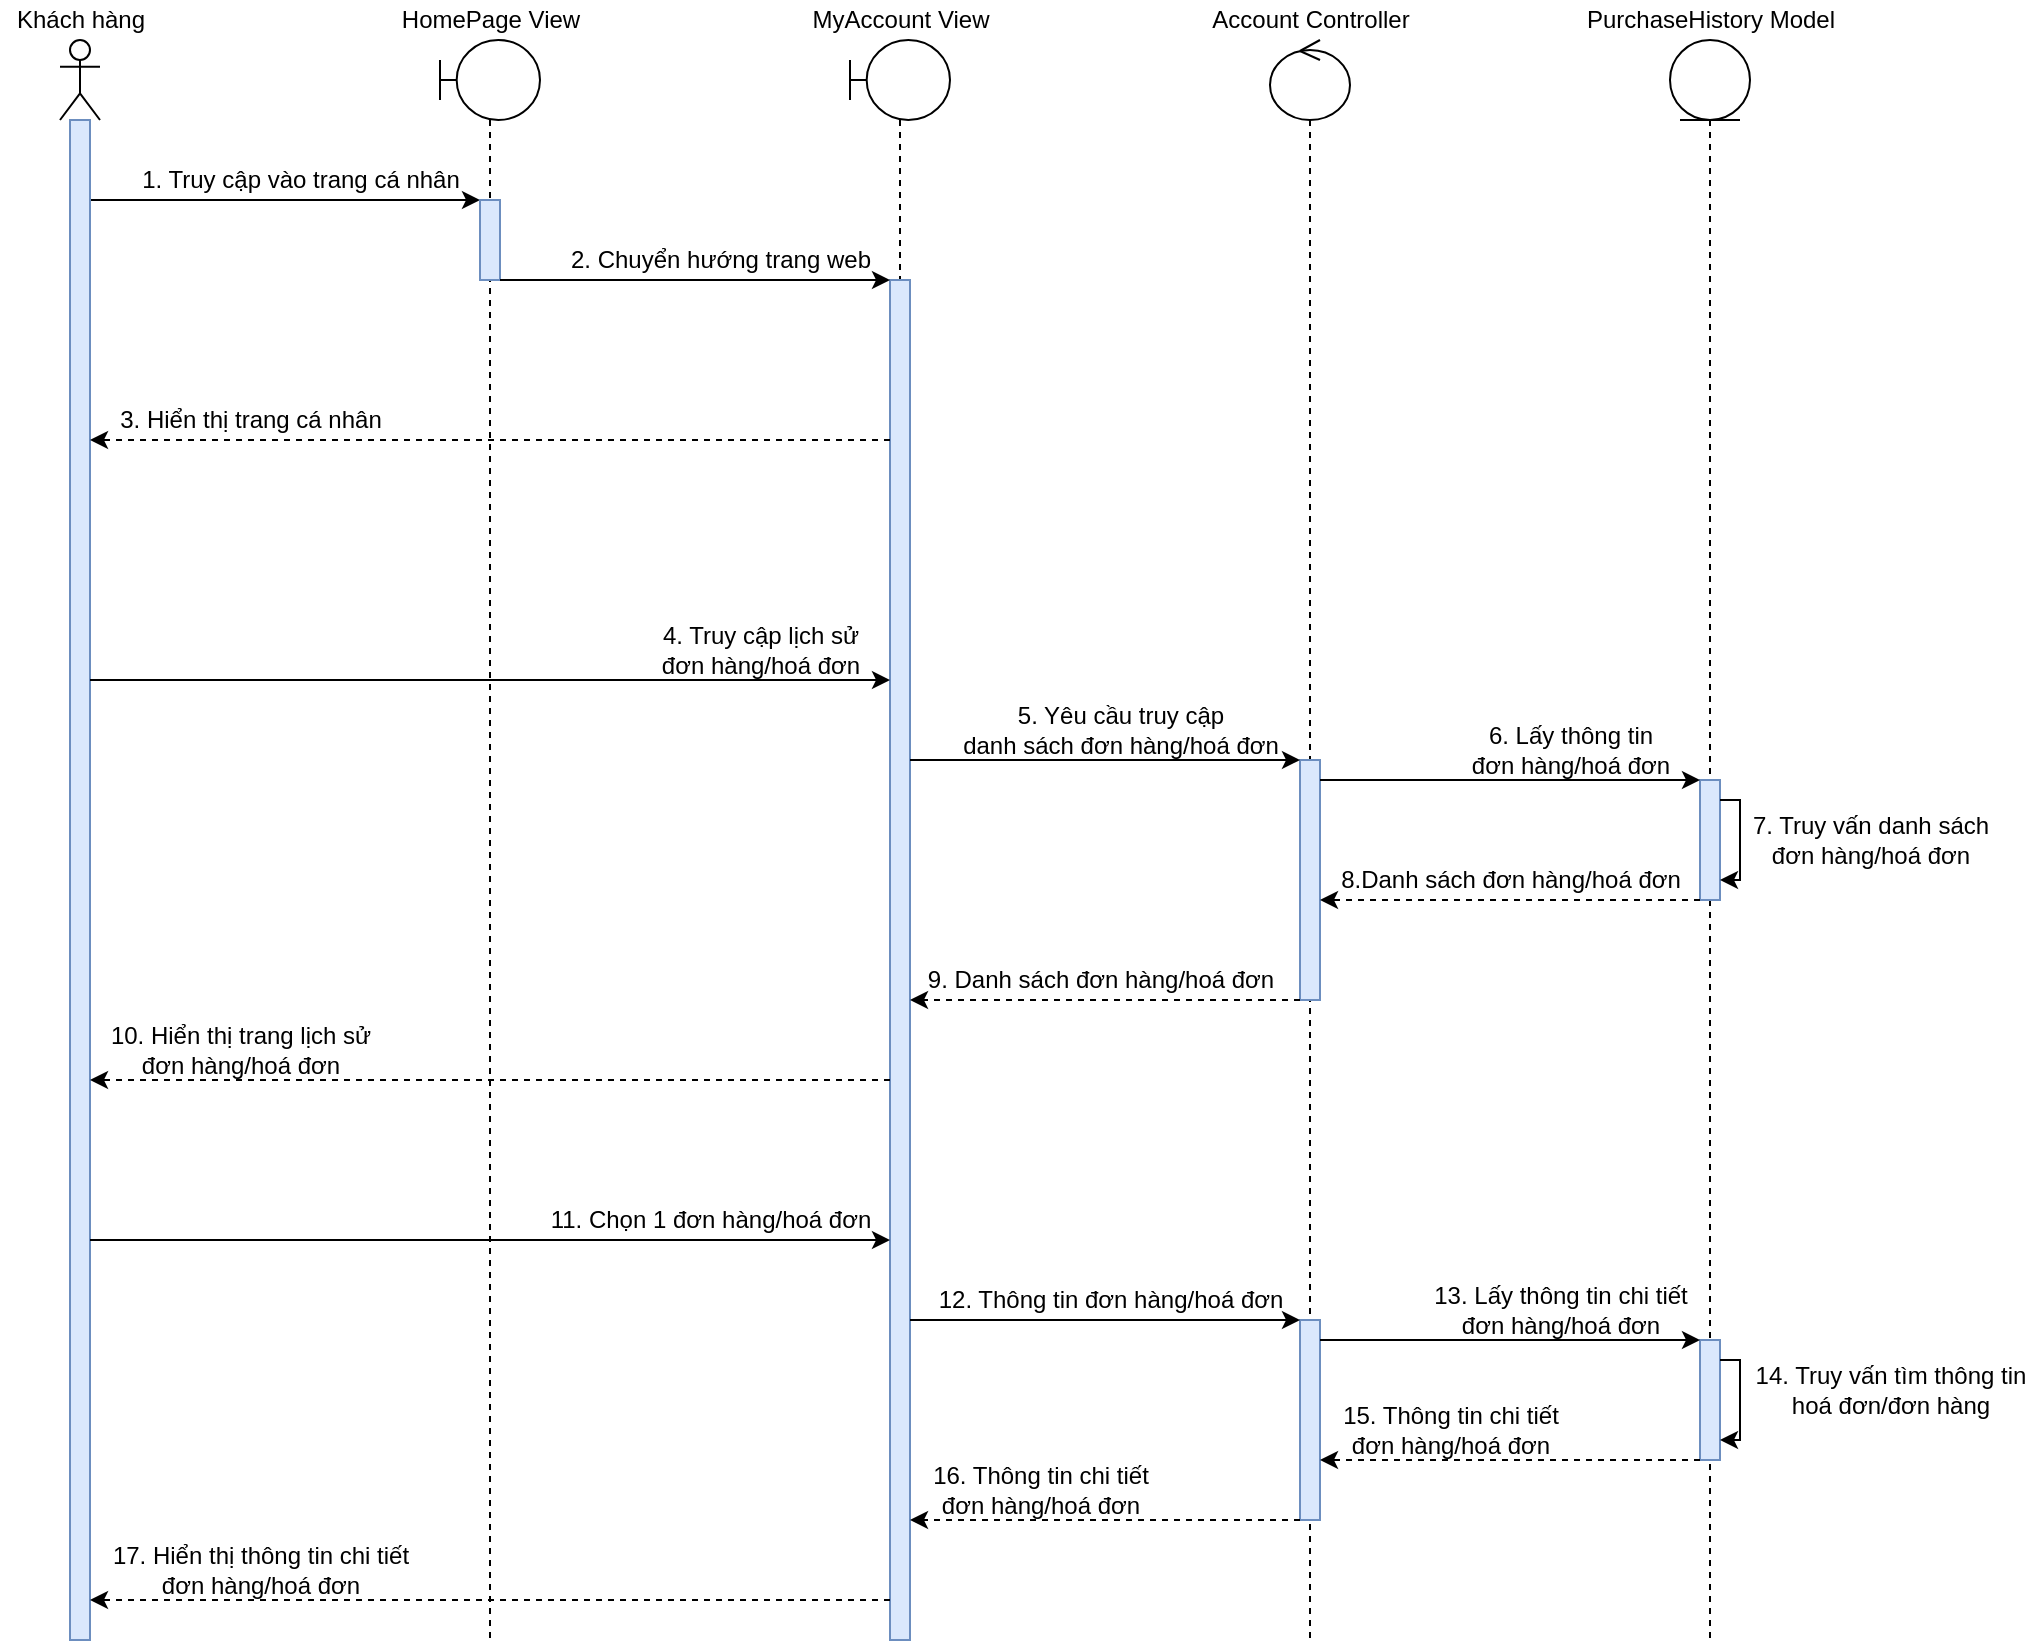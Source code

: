 <mxfile version="16.5.1" type="device"><diagram id="u0hKsZXPfIuquh2E1AJ1" name="Page-1"><mxGraphModel dx="1378" dy="1131" grid="1" gridSize="10" guides="1" tooltips="1" connect="1" arrows="1" fold="1" page="1" pageScale="1" pageWidth="850" pageHeight="1100" math="0" shadow="0"><root><mxCell id="0"/><mxCell id="1" parent="0"/><mxCell id="G7zWwKLsqoeIfqz5v5kH-6" style="edgeStyle=orthogonalEdgeStyle;rounded=0;orthogonalLoop=1;jettySize=auto;html=1;" parent="1" source="pRtw61TDTWOGneY2pAEU-13" target="G7zWwKLsqoeIfqz5v5kH-5" edge="1"><mxGeometry relative="1" as="geometry"><Array as="points"><mxPoint x="250" y="360"/><mxPoint x="250" y="360"/></Array></mxGeometry></mxCell><mxCell id="pRtw61TDTWOGneY2pAEU-13" value="" style="shape=umlLifeline;participant=umlActor;perimeter=lifelinePerimeter;whiteSpace=wrap;html=1;container=1;collapsible=0;recursiveResize=0;verticalAlign=top;spacingTop=36;outlineConnect=0;" parent="1" vertex="1"><mxGeometry x="130" y="280" width="20" height="800" as="geometry"/></mxCell><mxCell id="eI_1PF2VvxfxwendwTuX-1" value="" style="html=1;points=[];perimeter=orthogonalPerimeter;fillColor=#dae8fc;strokeColor=#6c8ebf;" parent="pRtw61TDTWOGneY2pAEU-13" vertex="1"><mxGeometry x="5" y="40" width="10" height="760" as="geometry"/></mxCell><mxCell id="pRtw61TDTWOGneY2pAEU-19" value="Khách hàng" style="text;html=1;align=center;verticalAlign=middle;resizable=0;points=[];autosize=1;strokeColor=none;fillColor=none;" parent="1" vertex="1"><mxGeometry x="100" y="260" width="80" height="20" as="geometry"/></mxCell><mxCell id="pRtw61TDTWOGneY2pAEU-20" value="" style="shape=umlLifeline;participant=umlBoundary;perimeter=lifelinePerimeter;whiteSpace=wrap;html=1;container=1;collapsible=0;recursiveResize=0;verticalAlign=top;spacingTop=36;outlineConnect=0;" parent="1" vertex="1"><mxGeometry x="320" y="280" width="50" height="800" as="geometry"/></mxCell><mxCell id="G7zWwKLsqoeIfqz5v5kH-5" value="" style="html=1;points=[];perimeter=orthogonalPerimeter;fillColor=#dae8fc;strokeColor=#6c8ebf;" parent="pRtw61TDTWOGneY2pAEU-20" vertex="1"><mxGeometry x="20" y="80" width="10" height="40" as="geometry"/></mxCell><mxCell id="pRtw61TDTWOGneY2pAEU-22" value="" style="shape=umlLifeline;participant=umlControl;perimeter=lifelinePerimeter;whiteSpace=wrap;html=1;container=1;collapsible=0;recursiveResize=0;verticalAlign=top;spacingTop=36;outlineConnect=0;" parent="1" vertex="1"><mxGeometry x="735" y="280" width="40" height="800" as="geometry"/></mxCell><mxCell id="G7zWwKLsqoeIfqz5v5kH-18" value="" style="html=1;points=[];perimeter=orthogonalPerimeter;fillColor=#dae8fc;strokeColor=#6c8ebf;" parent="pRtw61TDTWOGneY2pAEU-22" vertex="1"><mxGeometry x="15" y="360" width="10" height="120" as="geometry"/></mxCell><mxCell id="G7zWwKLsqoeIfqz5v5kH-38" value="" style="html=1;points=[];perimeter=orthogonalPerimeter;fillColor=#dae8fc;strokeColor=#6c8ebf;" parent="pRtw61TDTWOGneY2pAEU-22" vertex="1"><mxGeometry x="15" y="640" width="10" height="100" as="geometry"/></mxCell><mxCell id="pRtw61TDTWOGneY2pAEU-23" value="HomePage View" style="text;html=1;align=center;verticalAlign=middle;resizable=0;points=[];autosize=1;strokeColor=none;fillColor=none;" parent="1" vertex="1"><mxGeometry x="295" y="260" width="100" height="20" as="geometry"/></mxCell><mxCell id="pRtw61TDTWOGneY2pAEU-24" value="Account Controller" style="text;html=1;align=center;verticalAlign=middle;resizable=0;points=[];autosize=1;strokeColor=none;fillColor=none;" parent="1" vertex="1"><mxGeometry x="700" y="260" width="110" height="20" as="geometry"/></mxCell><mxCell id="pRtw61TDTWOGneY2pAEU-40" value="" style="shape=umlLifeline;participant=umlEntity;perimeter=lifelinePerimeter;whiteSpace=wrap;html=1;container=1;collapsible=0;recursiveResize=0;verticalAlign=top;spacingTop=36;outlineConnect=0;" parent="1" vertex="1"><mxGeometry x="935" y="280" width="40" height="800" as="geometry"/></mxCell><mxCell id="G7zWwKLsqoeIfqz5v5kH-22" value="" style="html=1;points=[];perimeter=orthogonalPerimeter;fillColor=#dae8fc;strokeColor=#6c8ebf;" parent="pRtw61TDTWOGneY2pAEU-40" vertex="1"><mxGeometry x="15" y="370" width="10" height="60" as="geometry"/></mxCell><mxCell id="G7zWwKLsqoeIfqz5v5kH-26" style="edgeStyle=orthogonalEdgeStyle;rounded=0;orthogonalLoop=1;jettySize=auto;html=1;" parent="pRtw61TDTWOGneY2pAEU-40" source="G7zWwKLsqoeIfqz5v5kH-22" target="G7zWwKLsqoeIfqz5v5kH-22" edge="1"><mxGeometry relative="1" as="geometry"><Array as="points"><mxPoint x="35" y="380"/></Array></mxGeometry></mxCell><mxCell id="G7zWwKLsqoeIfqz5v5kH-41" value="" style="html=1;points=[];perimeter=orthogonalPerimeter;fillColor=#dae8fc;strokeColor=#6c8ebf;" parent="pRtw61TDTWOGneY2pAEU-40" vertex="1"><mxGeometry x="15" y="650" width="10" height="60" as="geometry"/></mxCell><mxCell id="G7zWwKLsqoeIfqz5v5kH-44" style="edgeStyle=orthogonalEdgeStyle;rounded=0;orthogonalLoop=1;jettySize=auto;html=1;" parent="pRtw61TDTWOGneY2pAEU-40" source="G7zWwKLsqoeIfqz5v5kH-41" target="G7zWwKLsqoeIfqz5v5kH-41" edge="1"><mxGeometry relative="1" as="geometry"><Array as="points"><mxPoint x="35" y="660"/></Array></mxGeometry></mxCell><mxCell id="pRtw61TDTWOGneY2pAEU-41" value="PurchaseHistory Model" style="text;html=1;align=center;verticalAlign=middle;resizable=0;points=[];autosize=1;strokeColor=none;fillColor=none;" parent="1" vertex="1"><mxGeometry x="885" y="260" width="140" height="20" as="geometry"/></mxCell><mxCell id="G7zWwKLsqoeIfqz5v5kH-1" value="" style="shape=umlLifeline;participant=umlBoundary;perimeter=lifelinePerimeter;whiteSpace=wrap;html=1;container=1;collapsible=0;recursiveResize=0;verticalAlign=top;spacingTop=36;outlineConnect=0;" parent="1" vertex="1"><mxGeometry x="525" y="280" width="50" height="800" as="geometry"/></mxCell><mxCell id="G7zWwKLsqoeIfqz5v5kH-8" value="" style="html=1;points=[];perimeter=orthogonalPerimeter;fillColor=#dae8fc;strokeColor=#6c8ebf;" parent="G7zWwKLsqoeIfqz5v5kH-1" vertex="1"><mxGeometry x="20" y="120" width="10" height="680" as="geometry"/></mxCell><mxCell id="G7zWwKLsqoeIfqz5v5kH-3" value="MyAccount View" style="text;html=1;align=center;verticalAlign=middle;resizable=0;points=[];autosize=1;strokeColor=none;fillColor=none;" parent="1" vertex="1"><mxGeometry x="500" y="260" width="100" height="20" as="geometry"/></mxCell><mxCell id="G7zWwKLsqoeIfqz5v5kH-7" value="1. Truy cập vào trang cá nhân" style="text;html=1;align=center;verticalAlign=middle;resizable=0;points=[];autosize=1;strokeColor=none;fillColor=none;" parent="1" vertex="1"><mxGeometry x="165" y="340" width="170" height="20" as="geometry"/></mxCell><mxCell id="G7zWwKLsqoeIfqz5v5kH-9" style="edgeStyle=orthogonalEdgeStyle;rounded=0;orthogonalLoop=1;jettySize=auto;html=1;" parent="1" source="G7zWwKLsqoeIfqz5v5kH-5" target="G7zWwKLsqoeIfqz5v5kH-8" edge="1"><mxGeometry relative="1" as="geometry"><Array as="points"><mxPoint x="450" y="400"/><mxPoint x="450" y="400"/></Array></mxGeometry></mxCell><mxCell id="G7zWwKLsqoeIfqz5v5kH-11" value="2. Chuyển hướng trang web" style="text;html=1;align=center;verticalAlign=middle;resizable=0;points=[];autosize=1;strokeColor=none;fillColor=none;" parent="1" vertex="1"><mxGeometry x="375" y="380" width="170" height="20" as="geometry"/></mxCell><mxCell id="G7zWwKLsqoeIfqz5v5kH-12" style="edgeStyle=orthogonalEdgeStyle;rounded=0;orthogonalLoop=1;jettySize=auto;html=1;dashed=1;" parent="1" source="G7zWwKLsqoeIfqz5v5kH-8" target="eI_1PF2VvxfxwendwTuX-1" edge="1"><mxGeometry relative="1" as="geometry"><Array as="points"><mxPoint x="340" y="480"/><mxPoint x="340" y="480"/></Array></mxGeometry></mxCell><mxCell id="G7zWwKLsqoeIfqz5v5kH-14" value="3. Hiển thị trang cá nhân" style="text;html=1;align=center;verticalAlign=middle;resizable=0;points=[];autosize=1;strokeColor=none;fillColor=none;" parent="1" vertex="1"><mxGeometry x="150" y="460" width="150" height="20" as="geometry"/></mxCell><mxCell id="G7zWwKLsqoeIfqz5v5kH-16" style="edgeStyle=orthogonalEdgeStyle;rounded=0;orthogonalLoop=1;jettySize=auto;html=1;" parent="1" source="eI_1PF2VvxfxwendwTuX-1" target="G7zWwKLsqoeIfqz5v5kH-8" edge="1"><mxGeometry relative="1" as="geometry"><Array as="points"><mxPoint x="350" y="600"/><mxPoint x="350" y="600"/></Array></mxGeometry></mxCell><mxCell id="G7zWwKLsqoeIfqz5v5kH-17" value="4. Truy cập lịch sử &lt;br&gt;đơn hàng/hoá đơn" style="text;html=1;align=center;verticalAlign=middle;resizable=0;points=[];autosize=1;strokeColor=none;fillColor=none;" parent="1" vertex="1"><mxGeometry x="425" y="570" width="110" height="30" as="geometry"/></mxCell><mxCell id="G7zWwKLsqoeIfqz5v5kH-19" style="edgeStyle=orthogonalEdgeStyle;rounded=0;orthogonalLoop=1;jettySize=auto;html=1;" parent="1" source="G7zWwKLsqoeIfqz5v5kH-8" target="G7zWwKLsqoeIfqz5v5kH-18" edge="1"><mxGeometry relative="1" as="geometry"><Array as="points"><mxPoint x="650" y="640"/><mxPoint x="650" y="640"/></Array></mxGeometry></mxCell><mxCell id="G7zWwKLsqoeIfqz5v5kH-20" value="5. Yêu cầu truy cập&lt;br&gt;danh sách đơn hàng/hoá đơn" style="text;html=1;align=center;verticalAlign=middle;resizable=0;points=[];autosize=1;strokeColor=none;fillColor=none;" parent="1" vertex="1"><mxGeometry x="575" y="610" width="170" height="30" as="geometry"/></mxCell><mxCell id="G7zWwKLsqoeIfqz5v5kH-23" style="edgeStyle=orthogonalEdgeStyle;rounded=0;orthogonalLoop=1;jettySize=auto;html=1;" parent="1" source="G7zWwKLsqoeIfqz5v5kH-18" target="G7zWwKLsqoeIfqz5v5kH-22" edge="1"><mxGeometry relative="1" as="geometry"><Array as="points"><mxPoint x="860" y="650"/><mxPoint x="860" y="650"/></Array></mxGeometry></mxCell><mxCell id="G7zWwKLsqoeIfqz5v5kH-25" value="6. Lấy thông tin &lt;br&gt;đơn hàng/hoá đơn" style="text;html=1;align=center;verticalAlign=middle;resizable=0;points=[];autosize=1;strokeColor=none;fillColor=none;" parent="1" vertex="1"><mxGeometry x="830" y="620" width="110" height="30" as="geometry"/></mxCell><mxCell id="G7zWwKLsqoeIfqz5v5kH-27" value="7. Truy vấn danh sách &lt;br&gt;đơn hàng/hoá đơn" style="text;html=1;align=center;verticalAlign=middle;resizable=0;points=[];autosize=1;strokeColor=none;fillColor=none;" parent="1" vertex="1"><mxGeometry x="970" y="665" width="130" height="30" as="geometry"/></mxCell><mxCell id="G7zWwKLsqoeIfqz5v5kH-28" style="edgeStyle=orthogonalEdgeStyle;rounded=0;orthogonalLoop=1;jettySize=auto;html=1;dashed=1;" parent="1" source="G7zWwKLsqoeIfqz5v5kH-22" target="G7zWwKLsqoeIfqz5v5kH-18" edge="1"><mxGeometry relative="1" as="geometry"><Array as="points"><mxPoint x="820" y="710"/><mxPoint x="820" y="710"/></Array></mxGeometry></mxCell><mxCell id="G7zWwKLsqoeIfqz5v5kH-29" value="8.Danh sách đơn hàng/hoá đơn" style="text;html=1;align=center;verticalAlign=middle;resizable=0;points=[];autosize=1;strokeColor=none;fillColor=none;" parent="1" vertex="1"><mxGeometry x="760" y="690" width="190" height="20" as="geometry"/></mxCell><mxCell id="G7zWwKLsqoeIfqz5v5kH-31" style="edgeStyle=orthogonalEdgeStyle;rounded=0;orthogonalLoop=1;jettySize=auto;html=1;dashed=1;" parent="1" source="G7zWwKLsqoeIfqz5v5kH-18" target="G7zWwKLsqoeIfqz5v5kH-8" edge="1"><mxGeometry relative="1" as="geometry"><Array as="points"><mxPoint x="710" y="760"/><mxPoint x="710" y="760"/></Array></mxGeometry></mxCell><mxCell id="G7zWwKLsqoeIfqz5v5kH-32" value="9. Danh sách đơn hàng/hoá đơn" style="text;html=1;align=center;verticalAlign=middle;resizable=0;points=[];autosize=1;strokeColor=none;fillColor=none;" parent="1" vertex="1"><mxGeometry x="555" y="740" width="190" height="20" as="geometry"/></mxCell><mxCell id="G7zWwKLsqoeIfqz5v5kH-34" style="edgeStyle=orthogonalEdgeStyle;rounded=0;orthogonalLoop=1;jettySize=auto;html=1;dashed=1;" parent="1" source="G7zWwKLsqoeIfqz5v5kH-8" target="eI_1PF2VvxfxwendwTuX-1" edge="1"><mxGeometry relative="1" as="geometry"><Array as="points"><mxPoint x="240" y="800"/><mxPoint x="240" y="800"/></Array></mxGeometry></mxCell><mxCell id="G7zWwKLsqoeIfqz5v5kH-35" value="10. Hiển thị trang lịch sử &lt;br&gt;đơn hàng/hoá đơn" style="text;html=1;align=center;verticalAlign=middle;resizable=0;points=[];autosize=1;strokeColor=none;fillColor=none;" parent="1" vertex="1"><mxGeometry x="145" y="770" width="150" height="30" as="geometry"/></mxCell><mxCell id="G7zWwKLsqoeIfqz5v5kH-36" style="edgeStyle=orthogonalEdgeStyle;rounded=0;orthogonalLoop=1;jettySize=auto;html=1;" parent="1" source="eI_1PF2VvxfxwendwTuX-1" target="G7zWwKLsqoeIfqz5v5kH-8" edge="1"><mxGeometry relative="1" as="geometry"><Array as="points"><mxPoint x="450" y="880"/><mxPoint x="450" y="880"/></Array></mxGeometry></mxCell><mxCell id="G7zWwKLsqoeIfqz5v5kH-37" value="11. Chọn 1 đơn hàng/hoá đơn" style="text;html=1;align=center;verticalAlign=middle;resizable=0;points=[];autosize=1;strokeColor=none;fillColor=none;" parent="1" vertex="1"><mxGeometry x="365" y="860" width="180" height="20" as="geometry"/></mxCell><mxCell id="G7zWwKLsqoeIfqz5v5kH-39" style="edgeStyle=orthogonalEdgeStyle;rounded=0;orthogonalLoop=1;jettySize=auto;html=1;" parent="1" source="G7zWwKLsqoeIfqz5v5kH-8" target="G7zWwKLsqoeIfqz5v5kH-38" edge="1"><mxGeometry relative="1" as="geometry"><Array as="points"><mxPoint x="700" y="920"/><mxPoint x="700" y="920"/></Array></mxGeometry></mxCell><mxCell id="G7zWwKLsqoeIfqz5v5kH-40" value="12. Thông tin đơn hàng/hoá đơn" style="text;html=1;align=center;verticalAlign=middle;resizable=0;points=[];autosize=1;strokeColor=none;fillColor=none;" parent="1" vertex="1"><mxGeometry x="560" y="900" width="190" height="20" as="geometry"/></mxCell><mxCell id="G7zWwKLsqoeIfqz5v5kH-42" style="edgeStyle=orthogonalEdgeStyle;rounded=0;orthogonalLoop=1;jettySize=auto;html=1;" parent="1" source="G7zWwKLsqoeIfqz5v5kH-38" target="G7zWwKLsqoeIfqz5v5kH-41" edge="1"><mxGeometry relative="1" as="geometry"><Array as="points"><mxPoint x="860" y="930"/><mxPoint x="860" y="930"/></Array></mxGeometry></mxCell><mxCell id="G7zWwKLsqoeIfqz5v5kH-43" value="13. Lấy thông tin chi tiết&lt;br&gt;đơn hàng/hoá đơn" style="text;html=1;align=center;verticalAlign=middle;resizable=0;points=[];autosize=1;strokeColor=none;fillColor=none;" parent="1" vertex="1"><mxGeometry x="810" y="900" width="140" height="30" as="geometry"/></mxCell><mxCell id="G7zWwKLsqoeIfqz5v5kH-45" value="14. Truy vấn tìm thông tin&lt;br&gt;hoá đơn/đơn hàng" style="text;html=1;align=center;verticalAlign=middle;resizable=0;points=[];autosize=1;strokeColor=none;fillColor=none;" parent="1" vertex="1"><mxGeometry x="970" y="940" width="150" height="30" as="geometry"/></mxCell><mxCell id="G7zWwKLsqoeIfqz5v5kH-46" style="edgeStyle=orthogonalEdgeStyle;rounded=0;orthogonalLoop=1;jettySize=auto;html=1;dashed=1;" parent="1" source="G7zWwKLsqoeIfqz5v5kH-41" target="G7zWwKLsqoeIfqz5v5kH-38" edge="1"><mxGeometry relative="1" as="geometry"><Array as="points"><mxPoint x="810" y="990"/><mxPoint x="810" y="990"/></Array></mxGeometry></mxCell><mxCell id="G7zWwKLsqoeIfqz5v5kH-47" value="15. Thông tin chi tiết&lt;br&gt;đơn hàng/hoá đơn" style="text;html=1;align=center;verticalAlign=middle;resizable=0;points=[];autosize=1;strokeColor=none;fillColor=none;" parent="1" vertex="1"><mxGeometry x="765" y="960" width="120" height="30" as="geometry"/></mxCell><mxCell id="G7zWwKLsqoeIfqz5v5kH-48" style="edgeStyle=orthogonalEdgeStyle;rounded=0;orthogonalLoop=1;jettySize=auto;html=1;dashed=1;" parent="1" source="G7zWwKLsqoeIfqz5v5kH-38" target="G7zWwKLsqoeIfqz5v5kH-8" edge="1"><mxGeometry relative="1" as="geometry"><Array as="points"><mxPoint x="700" y="1020"/><mxPoint x="700" y="1020"/></Array></mxGeometry></mxCell><mxCell id="G7zWwKLsqoeIfqz5v5kH-49" value="16. Thông tin chi tiết&lt;br&gt;đơn hàng/hoá đơn" style="text;html=1;align=center;verticalAlign=middle;resizable=0;points=[];autosize=1;strokeColor=none;fillColor=none;" parent="1" vertex="1"><mxGeometry x="560" y="990" width="120" height="30" as="geometry"/></mxCell><mxCell id="G7zWwKLsqoeIfqz5v5kH-51" style="edgeStyle=orthogonalEdgeStyle;rounded=0;orthogonalLoop=1;jettySize=auto;html=1;dashed=1;" parent="1" source="G7zWwKLsqoeIfqz5v5kH-8" target="eI_1PF2VvxfxwendwTuX-1" edge="1"><mxGeometry relative="1" as="geometry"><Array as="points"><mxPoint x="350" y="1060"/><mxPoint x="350" y="1060"/></Array></mxGeometry></mxCell><mxCell id="G7zWwKLsqoeIfqz5v5kH-52" value="17. Hiển thị thông tin chi tiết&lt;br&gt;đơn hàng/hoá đơn" style="text;html=1;align=center;verticalAlign=middle;resizable=0;points=[];autosize=1;strokeColor=none;fillColor=none;" parent="1" vertex="1"><mxGeometry x="150" y="1030" width="160" height="30" as="geometry"/></mxCell></root></mxGraphModel></diagram></mxfile>